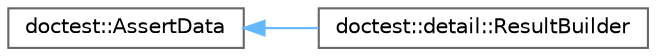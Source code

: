 digraph "Gráfico de Hierarquia de Classes"
{
 // LATEX_PDF_SIZE
  bgcolor="transparent";
  edge [fontname=Helvetica,fontsize=10,labelfontname=Helvetica,labelfontsize=10];
  node [fontname=Helvetica,fontsize=10,shape=box,height=0.2,width=0.4];
  rankdir="LR";
  Node0 [id="Node000000",label="doctest::AssertData",height=0.2,width=0.4,color="grey40", fillcolor="white", style="filled",URL="$structdoctest_1_1AssertData.html",tooltip=" "];
  Node0 -> Node1 [id="edge12_Node000000_Node000001",dir="back",color="steelblue1",style="solid",tooltip=" "];
  Node1 [id="Node000001",label="doctest::detail::ResultBuilder",height=0.2,width=0.4,color="grey40", fillcolor="white", style="filled",URL="$structdoctest_1_1detail_1_1ResultBuilder.html",tooltip=" "];
}

